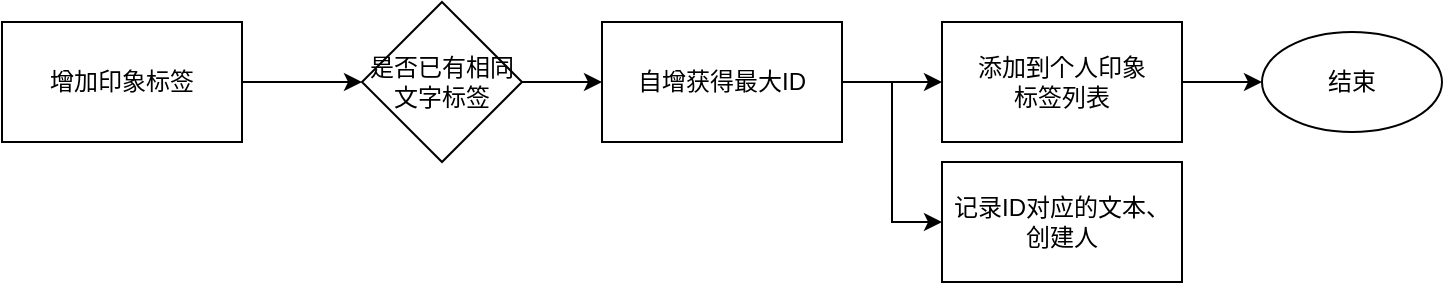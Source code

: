 <mxfile version="15.9.4" type="github">
  <diagram id="51dJ9gH7P7qgkjwUIwsL" name="Page-1">
    <mxGraphModel dx="1298" dy="742" grid="1" gridSize="10" guides="1" tooltips="1" connect="1" arrows="1" fold="1" page="1" pageScale="1" pageWidth="827" pageHeight="1169" math="0" shadow="0">
      <root>
        <mxCell id="0" />
        <mxCell id="1" parent="0" />
        <mxCell id="ABUXH3rSY7tyzEH833zm-10" style="edgeStyle=orthogonalEdgeStyle;rounded=0;orthogonalLoop=1;jettySize=auto;html=1;" edge="1" parent="1" source="ABUXH3rSY7tyzEH833zm-1" target="ABUXH3rSY7tyzEH833zm-2">
          <mxGeometry relative="1" as="geometry" />
        </mxCell>
        <mxCell id="ABUXH3rSY7tyzEH833zm-1" value="增加印象标签" style="rounded=0;whiteSpace=wrap;html=1;" vertex="1" parent="1">
          <mxGeometry x="60" y="200" width="120" height="60" as="geometry" />
        </mxCell>
        <mxCell id="ABUXH3rSY7tyzEH833zm-11" style="edgeStyle=orthogonalEdgeStyle;rounded=0;orthogonalLoop=1;jettySize=auto;html=1;" edge="1" parent="1" source="ABUXH3rSY7tyzEH833zm-2" target="ABUXH3rSY7tyzEH833zm-7">
          <mxGeometry relative="1" as="geometry" />
        </mxCell>
        <mxCell id="ABUXH3rSY7tyzEH833zm-2" value="是否已有相同文字标签" style="rhombus;whiteSpace=wrap;html=1;" vertex="1" parent="1">
          <mxGeometry x="240" y="190" width="80" height="80" as="geometry" />
        </mxCell>
        <mxCell id="ABUXH3rSY7tyzEH833zm-6" value="结束" style="ellipse;whiteSpace=wrap;html=1;" vertex="1" parent="1">
          <mxGeometry x="690" y="205" width="90" height="50" as="geometry" />
        </mxCell>
        <mxCell id="ABUXH3rSY7tyzEH833zm-12" style="edgeStyle=orthogonalEdgeStyle;rounded=0;orthogonalLoop=1;jettySize=auto;html=1;exitX=1;exitY=0.5;exitDx=0;exitDy=0;" edge="1" parent="1" source="ABUXH3rSY7tyzEH833zm-7" target="ABUXH3rSY7tyzEH833zm-8">
          <mxGeometry relative="1" as="geometry" />
        </mxCell>
        <mxCell id="ABUXH3rSY7tyzEH833zm-13" style="edgeStyle=orthogonalEdgeStyle;rounded=0;orthogonalLoop=1;jettySize=auto;html=1;entryX=0;entryY=0.5;entryDx=0;entryDy=0;" edge="1" parent="1" source="ABUXH3rSY7tyzEH833zm-7" target="ABUXH3rSY7tyzEH833zm-9">
          <mxGeometry relative="1" as="geometry" />
        </mxCell>
        <mxCell id="ABUXH3rSY7tyzEH833zm-7" value="自增获得最大ID" style="rounded=0;whiteSpace=wrap;html=1;" vertex="1" parent="1">
          <mxGeometry x="360" y="200" width="120" height="60" as="geometry" />
        </mxCell>
        <mxCell id="ABUXH3rSY7tyzEH833zm-14" style="edgeStyle=orthogonalEdgeStyle;rounded=0;orthogonalLoop=1;jettySize=auto;html=1;exitX=1;exitY=0.5;exitDx=0;exitDy=0;entryX=0;entryY=0.5;entryDx=0;entryDy=0;" edge="1" parent="1" source="ABUXH3rSY7tyzEH833zm-8" target="ABUXH3rSY7tyzEH833zm-6">
          <mxGeometry relative="1" as="geometry" />
        </mxCell>
        <mxCell id="ABUXH3rSY7tyzEH833zm-8" value="添加到个人印象&lt;br&gt;标签列表" style="rounded=0;whiteSpace=wrap;html=1;" vertex="1" parent="1">
          <mxGeometry x="530" y="200" width="120" height="60" as="geometry" />
        </mxCell>
        <mxCell id="ABUXH3rSY7tyzEH833zm-9" value="记录ID对应的文本、创建人" style="rounded=0;whiteSpace=wrap;html=1;" vertex="1" parent="1">
          <mxGeometry x="530" y="270" width="120" height="60" as="geometry" />
        </mxCell>
      </root>
    </mxGraphModel>
  </diagram>
</mxfile>

